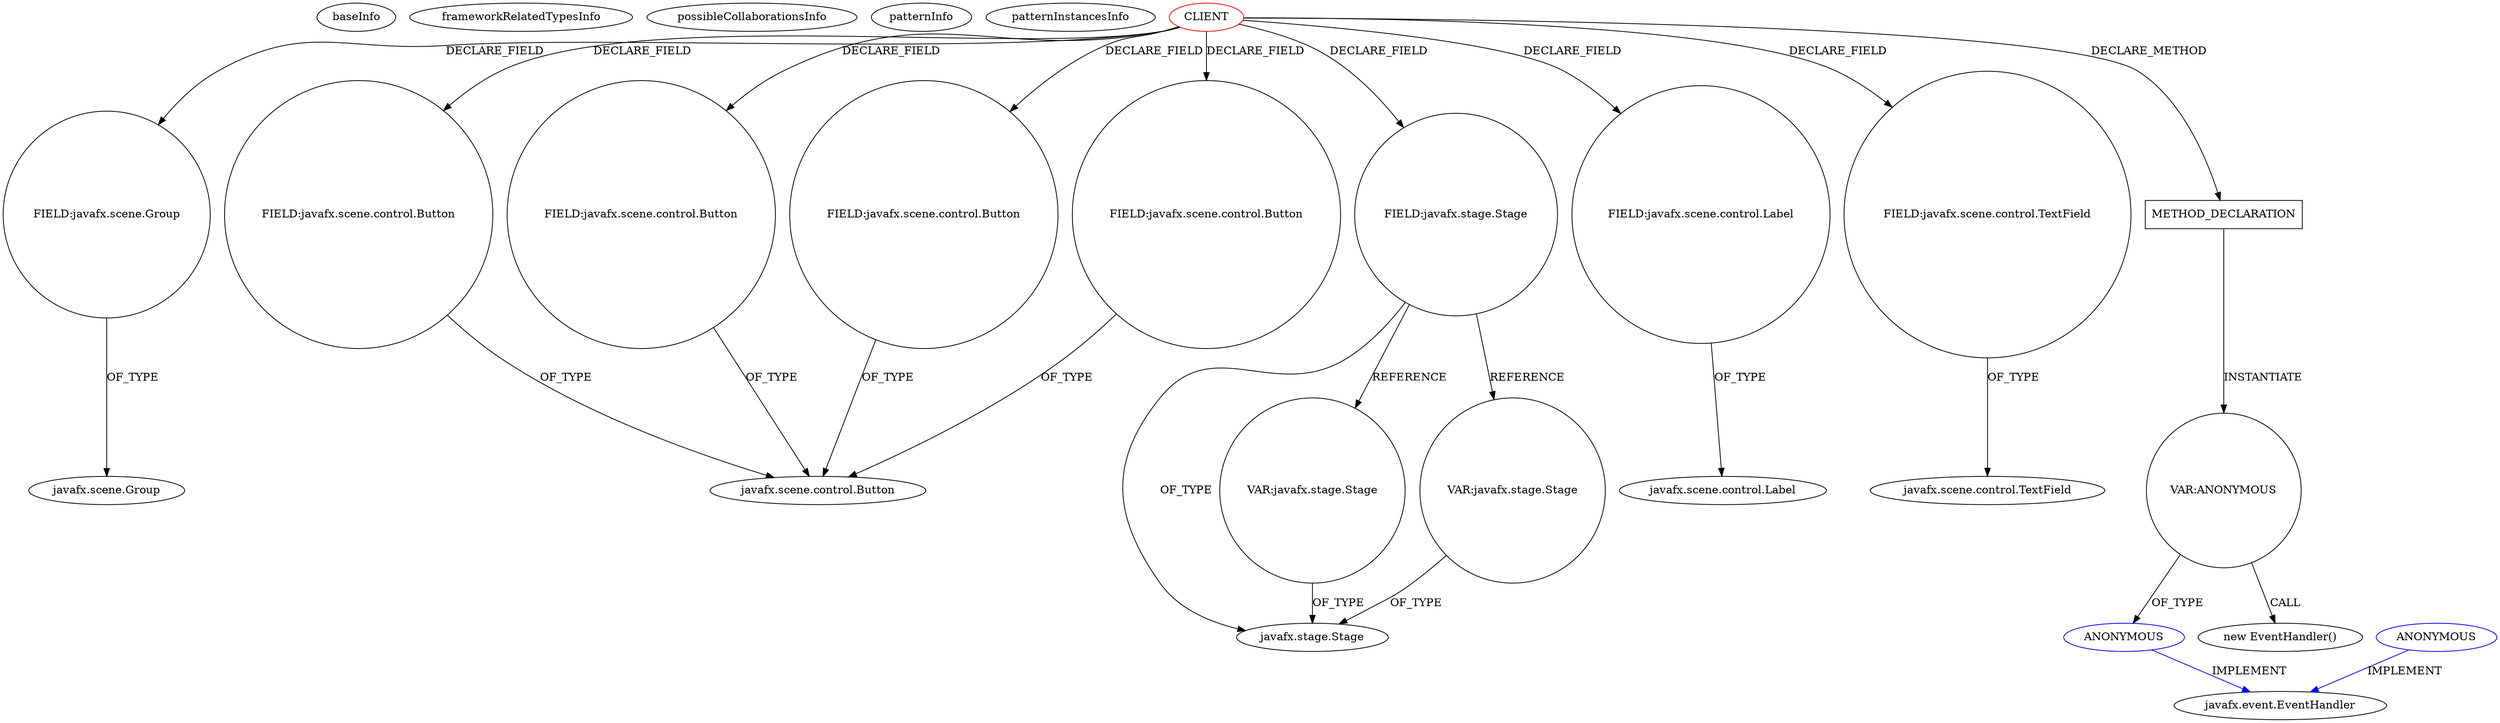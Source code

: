 digraph {
baseInfo[graphId=1410,category="pattern",isAnonymous=false,possibleRelation=false]
frameworkRelatedTypesInfo[]
possibleCollaborationsInfo[]
patternInfo[frequency=2.0,patternRootClient=0]
patternInstancesInfo[0="joelburget-miftiwac~/joelburget-miftiwac/miftiwac-master/src/Dynamic_page.java~Dynamic_page~3333",1="didygo-gce-display~/didygo-gce-display/gce-display-master/src/proto1/DashBoard.java~DashBoard~2407"]
28[label="FIELD:javafx.scene.Group",vertexType="FIELD_DECLARATION",isFrameworkType=false,shape=circle]
0[label="CLIENT",vertexType="ROOT_CLIENT_CLASS_DECLARATION",isFrameworkType=false,color=red]
4[label="FIELD:javafx.scene.control.Button",vertexType="FIELD_DECLARATION",isFrameworkType=false,shape=circle]
14[label="FIELD:javafx.scene.control.Button",vertexType="FIELD_DECLARATION",isFrameworkType=false,shape=circle]
10[label="FIELD:javafx.scene.control.Button",vertexType="FIELD_DECLARATION",isFrameworkType=false,shape=circle]
8[label="FIELD:javafx.scene.control.Button",vertexType="FIELD_DECLARATION",isFrameworkType=false,shape=circle]
34[label="FIELD:javafx.stage.Stage",vertexType="FIELD_DECLARATION",isFrameworkType=false,shape=circle]
22[label="FIELD:javafx.scene.control.Label",vertexType="FIELD_DECLARATION",isFrameworkType=false,shape=circle]
7[label="javafx.scene.control.Label",vertexType="FRAMEWORK_CLASS_TYPE",isFrameworkType=false]
5[label="javafx.scene.control.Button",vertexType="FRAMEWORK_CLASS_TYPE",isFrameworkType=false]
29[label="javafx.scene.Group",vertexType="FRAMEWORK_CLASS_TYPE",isFrameworkType=false]
16[label="FIELD:javafx.scene.control.TextField",vertexType="FIELD_DECLARATION",isFrameworkType=false,shape=circle]
35[label="javafx.stage.Stage",vertexType="FRAMEWORK_CLASS_TYPE",isFrameworkType=false]
85[label="VAR:javafx.stage.Stage",vertexType="VARIABLE_EXPRESION",isFrameworkType=false,shape=circle]
483[label="VAR:javafx.stage.Stage",vertexType="VARIABLE_EXPRESION",isFrameworkType=false,shape=circle]
17[label="javafx.scene.control.TextField",vertexType="FRAMEWORK_CLASS_TYPE",isFrameworkType=false]
395[label="METHOD_DECLARATION",vertexType="CLIENT_METHOD_DECLARATION",isFrameworkType=false,shape=box]
413[label="VAR:ANONYMOUS",vertexType="VARIABLE_EXPRESION",isFrameworkType=false,shape=circle]
414[label="ANONYMOUS",vertexType="REFERENCE_ANONYMOUS_DECLARATION",isFrameworkType=false,color=blue]
412[label="new EventHandler()",vertexType="CONSTRUCTOR_CALL",isFrameworkType=false]
65[label="javafx.event.EventHandler",vertexType="FRAMEWORK_INTERFACE_TYPE",isFrameworkType=false]
82[label="ANONYMOUS",vertexType="REFERENCE_ANONYMOUS_DECLARATION",isFrameworkType=false,color=blue]
0->10[label="DECLARE_FIELD"]
14->5[label="OF_TYPE"]
0->16[label="DECLARE_FIELD"]
28->29[label="OF_TYPE"]
413->414[label="OF_TYPE"]
34->35[label="OF_TYPE"]
0->8[label="DECLARE_FIELD"]
85->35[label="OF_TYPE"]
0->395[label="DECLARE_METHOD"]
4->5[label="OF_TYPE"]
82->65[label="IMPLEMENT",color=blue]
0->14[label="DECLARE_FIELD"]
0->22[label="DECLARE_FIELD"]
483->35[label="OF_TYPE"]
34->85[label="REFERENCE"]
34->483[label="REFERENCE"]
16->17[label="OF_TYPE"]
413->412[label="CALL"]
10->5[label="OF_TYPE"]
8->5[label="OF_TYPE"]
414->65[label="IMPLEMENT",color=blue]
22->7[label="OF_TYPE"]
395->413[label="INSTANTIATE"]
0->28[label="DECLARE_FIELD"]
0->4[label="DECLARE_FIELD"]
0->34[label="DECLARE_FIELD"]
}
